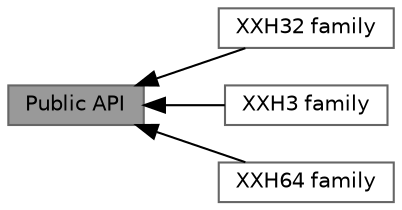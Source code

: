 digraph "Public API"
{
 // LATEX_PDF_SIZE
  bgcolor="transparent";
  edge [fontname=Helvetica,fontsize=10,labelfontname=Helvetica,labelfontsize=10];
  node [fontname=Helvetica,fontsize=10,shape=box,height=0.2,width=0.4];
  rankdir=LR;
  Node2 [id="Node000002",label="XXH32 family",height=0.2,width=0.4,color="grey40", fillcolor="white", style="filled",URL="$group__XXH32__family.html",tooltip=" "];
  Node4 [id="Node000004",label="XXH3 family",height=0.2,width=0.4,color="grey40", fillcolor="white", style="filled",URL="$group__XXH3__family.html",tooltip=" "];
  Node3 [id="Node000003",label="XXH64 family",height=0.2,width=0.4,color="grey40", fillcolor="white", style="filled",URL="$group__XXH64__family.html",tooltip=" "];
  Node1 [id="Node000001",label="Public API",height=0.2,width=0.4,color="gray40", fillcolor="grey60", style="filled", fontcolor="black",tooltip=" "];
  Node1->Node2 [shape=plaintext, dir="back", style="solid"];
  Node1->Node3 [shape=plaintext, dir="back", style="solid"];
  Node1->Node4 [shape=plaintext, dir="back", style="solid"];
}

